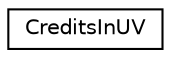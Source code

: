 digraph "Graphical Class Hierarchy"
{
  edge [fontname="Helvetica",fontsize="10",labelfontname="Helvetica",labelfontsize="10"];
  node [fontname="Helvetica",fontsize="10",shape=record];
  rankdir="LR";
  Node1 [label="CreditsInUV",height=0.2,width=0.4,color="black", fillcolor="white", style="filled",URL="$struct_credits_in_u_v.html",tooltip="Structure définissant des crédits à obtenir, fournis par des UV appartenant à une certaine liste..."];
}
